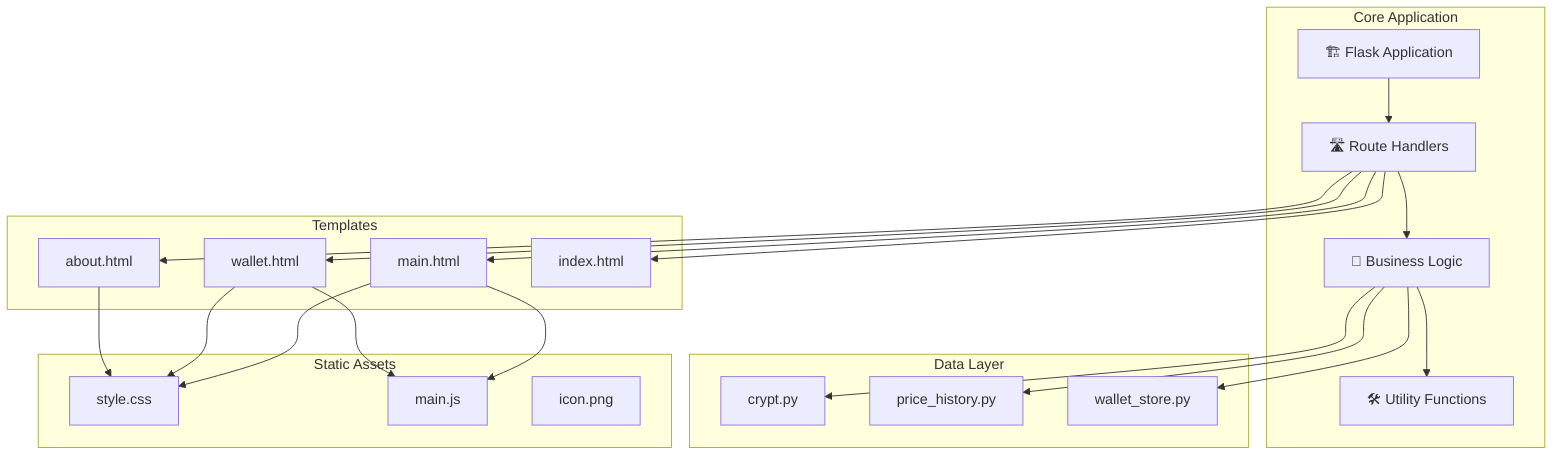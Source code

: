 %% Crypto Portfolio Tracker - Component Relationships
graph TB
    subgraph "Core Application"
        App[🏗️ Flask Application]
        Routes[🛣️ Route Handlers]
        Services[🔧 Business Logic]
        Utils[🛠️ Utility Functions]
    end

    subgraph "Data Layer"
        Crypto[crypt.py]
        PriceHistory[price_history.py]
        WalletStore[wallet_store.py]
    end

    subgraph "Templates"
        Main[main.html]
        Wallet[wallet.html]
        About[about.html]
        Index[index.html]
    end

    subgraph "Static Assets"
        CSS[style.css]
        JS[main.js]
        Icons[icon.png]
    end

    App --> Routes
    Routes --> Services
    Services --> Utils
    Services --> Crypto
    Services --> PriceHistory
    Services --> WalletStore
    Routes --> Main
    Routes --> Wallet
    Routes --> About
    Routes --> Index
    Main --> CSS
    Main --> JS
    Wallet --> CSS
    Wallet --> JS
    About --> CSS